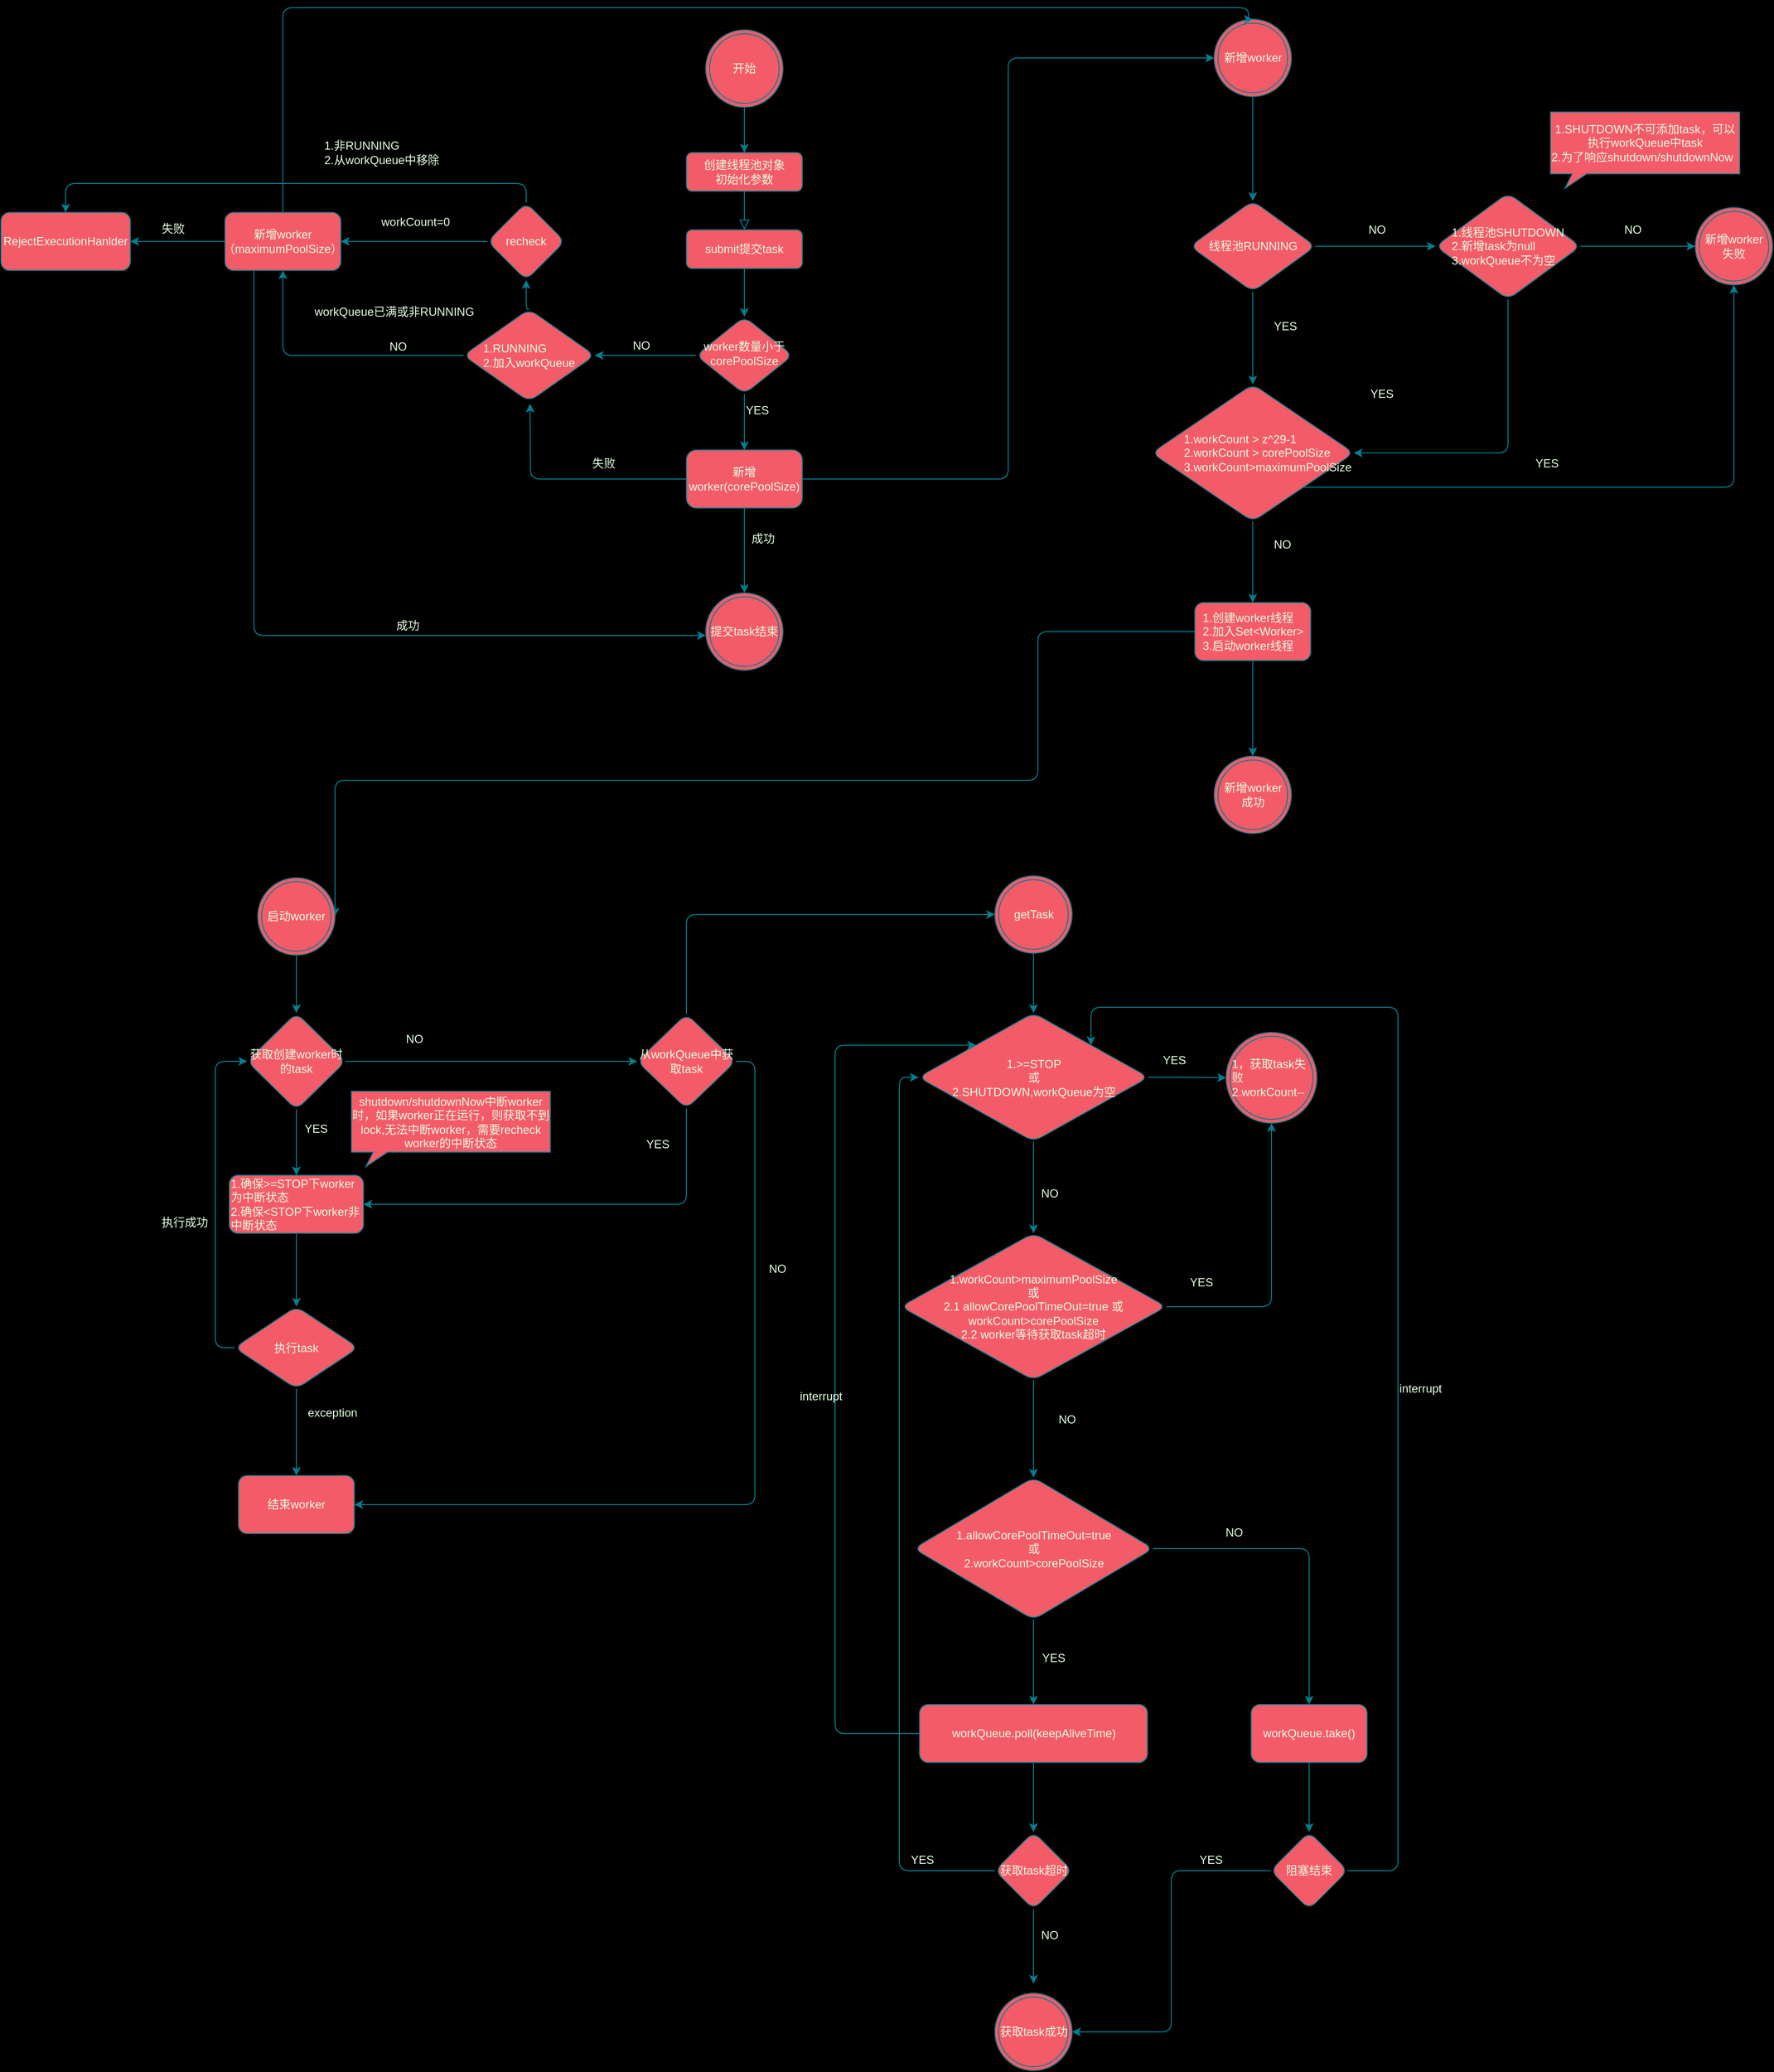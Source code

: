 <mxfile version="14.1.8" type="github">
  <diagram id="C5RBs43oDa-KdzZeNtuy" name="Page-1">
    <mxGraphModel dx="3005" dy="1336" grid="0" gridSize="10" guides="1" tooltips="1" connect="1" arrows="1" fold="1" page="0" pageScale="1" pageWidth="827" pageHeight="1169" background="#000000" math="0" shadow="0">
      <root>
        <mxCell id="WIyWlLk6GJQsqaUBKTNV-0" />
        <mxCell id="WIyWlLk6GJQsqaUBKTNV-1" parent="WIyWlLk6GJQsqaUBKTNV-0" />
        <mxCell id="WIyWlLk6GJQsqaUBKTNV-3" value="创建线程池对象&lt;br&gt;初始化参数" style="whiteSpace=wrap;html=1;fontSize=12;glass=0;strokeWidth=1;shadow=0;fillColor=#F45B69;strokeColor=#028090;fontColor=#E4FDE1;rounded=1;" parent="WIyWlLk6GJQsqaUBKTNV-1" vertex="1">
          <mxGeometry x="160" y="20" width="120" height="40" as="geometry" />
        </mxCell>
        <mxCell id="WbaFO1GFc9w37BaCsJIk-56" style="edgeStyle=orthogonalEdgeStyle;rounded=1;orthogonalLoop=1;jettySize=auto;html=1;strokeColor=#028090;fillColor=#F45B69;fontColor=#E4FDE1;" edge="1" parent="WIyWlLk6GJQsqaUBKTNV-1" source="WIyWlLk6GJQsqaUBKTNV-6" target="WbaFO1GFc9w37BaCsJIk-55">
          <mxGeometry relative="1" as="geometry" />
        </mxCell>
        <mxCell id="WbaFO1GFc9w37BaCsJIk-60" style="edgeStyle=orthogonalEdgeStyle;rounded=1;orthogonalLoop=1;jettySize=auto;html=1;entryX=1;entryY=0.5;entryDx=0;entryDy=0;strokeColor=#028090;fillColor=#F45B69;fontColor=#E4FDE1;" edge="1" parent="WIyWlLk6GJQsqaUBKTNV-1" source="WIyWlLk6GJQsqaUBKTNV-6" target="WbaFO1GFc9w37BaCsJIk-59">
          <mxGeometry relative="1" as="geometry" />
        </mxCell>
        <mxCell id="WIyWlLk6GJQsqaUBKTNV-6" value="worker数量小于corePoolSize" style="rhombus;whiteSpace=wrap;html=1;shadow=0;fontFamily=Helvetica;fontSize=12;align=center;strokeWidth=1;spacing=6;spacingTop=-4;fillColor=#F45B69;strokeColor=#028090;fontColor=#E4FDE1;rounded=1;" parent="WIyWlLk6GJQsqaUBKTNV-1" vertex="1">
          <mxGeometry x="170" y="190" width="100" height="80" as="geometry" />
        </mxCell>
        <mxCell id="WIyWlLk6GJQsqaUBKTNV-2" value="" style="html=1;jettySize=auto;orthogonalLoop=1;fontSize=11;endArrow=block;endFill=0;endSize=8;strokeWidth=1;shadow=0;labelBackgroundColor=none;edgeStyle=orthogonalEdgeStyle;strokeColor=#028090;fontColor=#E4FDE1;" parent="WIyWlLk6GJQsqaUBKTNV-1" source="WIyWlLk6GJQsqaUBKTNV-3" target="WbaFO1GFc9w37BaCsJIk-6" edge="1">
          <mxGeometry relative="1" as="geometry">
            <mxPoint x="210" y="95" as="targetPoint" />
          </mxGeometry>
        </mxCell>
        <mxCell id="WbaFO1GFc9w37BaCsJIk-7" style="edgeStyle=orthogonalEdgeStyle;rounded=1;orthogonalLoop=1;jettySize=auto;html=1;strokeColor=#028090;fillColor=#F45B69;fontColor=#E4FDE1;" edge="1" parent="WIyWlLk6GJQsqaUBKTNV-1" source="WbaFO1GFc9w37BaCsJIk-6" target="WIyWlLk6GJQsqaUBKTNV-6">
          <mxGeometry relative="1" as="geometry" />
        </mxCell>
        <mxCell id="WbaFO1GFc9w37BaCsJIk-6" value="submit提交task" style="whiteSpace=wrap;html=1;fontSize=12;glass=0;strokeWidth=1;shadow=0;fillColor=#F45B69;strokeColor=#028090;fontColor=#E4FDE1;rounded=1;" vertex="1" parent="WIyWlLk6GJQsqaUBKTNV-1">
          <mxGeometry x="160" y="100" width="120" height="40" as="geometry" />
        </mxCell>
        <mxCell id="WbaFO1GFc9w37BaCsJIk-13" value="" style="edgeStyle=orthogonalEdgeStyle;rounded=1;orthogonalLoop=1;jettySize=auto;html=1;strokeColor=#028090;fillColor=#F45B69;fontColor=#E4FDE1;" edge="1" parent="WIyWlLk6GJQsqaUBKTNV-1" source="WbaFO1GFc9w37BaCsJIk-12" target="WbaFO1GFc9w37BaCsJIk-36">
          <mxGeometry relative="1" as="geometry">
            <mxPoint x="765" y="60" as="targetPoint" />
          </mxGeometry>
        </mxCell>
        <mxCell id="WbaFO1GFc9w37BaCsJIk-12" value="新增worker" style="ellipse;shape=doubleEllipse;whiteSpace=wrap;html=1;aspect=fixed;rounded=1;strokeColor=#028090;fillColor=#F45B69;fontColor=#E4FDE1;" vertex="1" parent="WIyWlLk6GJQsqaUBKTNV-1">
          <mxGeometry x="706.63" y="-118" width="80" height="80" as="geometry" />
        </mxCell>
        <mxCell id="WbaFO1GFc9w37BaCsJIk-22" value="YES" style="text;html=1;align=center;verticalAlign=middle;resizable=0;points=[];autosize=1;fontColor=#E4FDE1;" vertex="1" parent="WIyWlLk6GJQsqaUBKTNV-1">
          <mxGeometry x="760" y="190" width="40" height="20" as="geometry" />
        </mxCell>
        <mxCell id="WbaFO1GFc9w37BaCsJIk-31" value="NO" style="text;html=1;align=center;verticalAlign=middle;resizable=0;points=[];autosize=1;fontColor=#E4FDE1;" vertex="1" parent="WIyWlLk6GJQsqaUBKTNV-1">
          <mxGeometry x="860" y="90" width="30" height="20" as="geometry" />
        </mxCell>
        <mxCell id="WbaFO1GFc9w37BaCsJIk-33" value="新增worker失败" style="ellipse;shape=doubleEllipse;whiteSpace=wrap;html=1;aspect=fixed;rounded=1;strokeColor=#028090;fillColor=#F45B69;fontColor=#E4FDE1;" vertex="1" parent="WIyWlLk6GJQsqaUBKTNV-1">
          <mxGeometry x="1205" y="77" width="80" height="80" as="geometry" />
        </mxCell>
        <mxCell id="WbaFO1GFc9w37BaCsJIk-49" style="edgeStyle=orthogonalEdgeStyle;rounded=1;orthogonalLoop=1;jettySize=auto;html=1;strokeColor=#028090;fillColor=#F45B69;fontColor=#E4FDE1;" edge="1" parent="WIyWlLk6GJQsqaUBKTNV-1" source="WbaFO1GFc9w37BaCsJIk-34" target="WbaFO1GFc9w37BaCsJIk-48">
          <mxGeometry relative="1" as="geometry" />
        </mxCell>
        <mxCell id="WbaFO1GFc9w37BaCsJIk-50" style="edgeStyle=orthogonalEdgeStyle;rounded=1;orthogonalLoop=1;jettySize=auto;html=1;exitX=1;exitY=1;exitDx=0;exitDy=0;entryX=0.5;entryY=1;entryDx=0;entryDy=0;strokeColor=#028090;fillColor=#F45B69;fontColor=#E4FDE1;" edge="1" parent="WIyWlLk6GJQsqaUBKTNV-1" source="WbaFO1GFc9w37BaCsJIk-34" target="WbaFO1GFc9w37BaCsJIk-33">
          <mxGeometry relative="1" as="geometry" />
        </mxCell>
        <mxCell id="WbaFO1GFc9w37BaCsJIk-34" value="&lt;div style=&quot;text-align: justify&quot;&gt;&lt;span&gt;1.workCount &amp;gt; z^29-1&lt;/span&gt;&lt;/div&gt;&lt;div style=&quot;text-align: justify&quot;&gt;&lt;span&gt;2.workCount &amp;gt; corePoolSize&lt;/span&gt;&lt;/div&gt;&lt;div style=&quot;text-align: justify&quot;&gt;&lt;span&gt;3.workCount&amp;gt;maximumPoolSize&lt;/span&gt;&lt;/div&gt;" style="rhombus;whiteSpace=wrap;html=1;rounded=1;strokeColor=#028090;fillColor=#F45B69;fontColor=#E4FDE1;align=right;" vertex="1" parent="WIyWlLk6GJQsqaUBKTNV-1">
          <mxGeometry x="642.01" y="260" width="209.25" height="142" as="geometry" />
        </mxCell>
        <mxCell id="WbaFO1GFc9w37BaCsJIk-39" style="edgeStyle=orthogonalEdgeStyle;rounded=1;orthogonalLoop=1;jettySize=auto;html=1;entryX=0;entryY=0.5;entryDx=0;entryDy=0;strokeColor=#028090;fillColor=#F45B69;fontColor=#E4FDE1;" edge="1" parent="WIyWlLk6GJQsqaUBKTNV-1" source="WbaFO1GFc9w37BaCsJIk-36" target="WbaFO1GFc9w37BaCsJIk-37">
          <mxGeometry relative="1" as="geometry" />
        </mxCell>
        <mxCell id="WbaFO1GFc9w37BaCsJIk-46" style="edgeStyle=orthogonalEdgeStyle;rounded=1;orthogonalLoop=1;jettySize=auto;html=1;strokeColor=#028090;fillColor=#F45B69;fontColor=#E4FDE1;" edge="1" parent="WIyWlLk6GJQsqaUBKTNV-1" source="WbaFO1GFc9w37BaCsJIk-36" target="WbaFO1GFc9w37BaCsJIk-34">
          <mxGeometry relative="1" as="geometry" />
        </mxCell>
        <mxCell id="WbaFO1GFc9w37BaCsJIk-36" value="线程池RUNNING" style="rhombus;whiteSpace=wrap;html=1;rounded=1;strokeColor=#028090;fillColor=#F45B69;fontColor=#E4FDE1;" vertex="1" parent="WIyWlLk6GJQsqaUBKTNV-1">
          <mxGeometry x="681.82" y="70" width="129.63" height="94" as="geometry" />
        </mxCell>
        <mxCell id="WbaFO1GFc9w37BaCsJIk-40" style="edgeStyle=orthogonalEdgeStyle;rounded=1;orthogonalLoop=1;jettySize=auto;html=1;exitX=0.5;exitY=1;exitDx=0;exitDy=0;entryX=1;entryY=0.5;entryDx=0;entryDy=0;strokeColor=#028090;fillColor=#F45B69;fontColor=#E4FDE1;" edge="1" parent="WIyWlLk6GJQsqaUBKTNV-1" source="WbaFO1GFc9w37BaCsJIk-37" target="WbaFO1GFc9w37BaCsJIk-34">
          <mxGeometry relative="1" as="geometry" />
        </mxCell>
        <mxCell id="WbaFO1GFc9w37BaCsJIk-45" style="edgeStyle=orthogonalEdgeStyle;rounded=1;orthogonalLoop=1;jettySize=auto;html=1;strokeColor=#028090;fillColor=#F45B69;fontColor=#E4FDE1;" edge="1" parent="WIyWlLk6GJQsqaUBKTNV-1" source="WbaFO1GFc9w37BaCsJIk-37" target="WbaFO1GFc9w37BaCsJIk-33">
          <mxGeometry relative="1" as="geometry" />
        </mxCell>
        <mxCell id="WbaFO1GFc9w37BaCsJIk-37" value="&lt;div style=&quot;text-align: justify&quot;&gt;&lt;span&gt;1.线程池SHUTDOWN&lt;/span&gt;&lt;/div&gt;&lt;div style=&quot;text-align: justify&quot;&gt;&lt;span&gt;2.新增task为null&lt;/span&gt;&lt;/div&gt;&lt;div style=&quot;text-align: justify&quot;&gt;&lt;span&gt;3.workQueue不为空&lt;/span&gt;&lt;/div&gt;" style="rhombus;whiteSpace=wrap;html=1;rounded=1;strokeColor=#028090;fillColor=#F45B69;fontColor=#E4FDE1;" vertex="1" parent="WIyWlLk6GJQsqaUBKTNV-1">
          <mxGeometry x="936" y="62" width="150" height="110" as="geometry" />
        </mxCell>
        <mxCell id="WbaFO1GFc9w37BaCsJIk-41" value="YES" style="text;html=1;align=center;verticalAlign=middle;resizable=0;points=[];autosize=1;fontColor=#E4FDE1;" vertex="1" parent="WIyWlLk6GJQsqaUBKTNV-1">
          <mxGeometry x="860" y="260" width="40" height="20" as="geometry" />
        </mxCell>
        <mxCell id="WbaFO1GFc9w37BaCsJIk-44" value="NO" style="text;html=1;align=center;verticalAlign=middle;resizable=0;points=[];autosize=1;fontColor=#E4FDE1;" vertex="1" parent="WIyWlLk6GJQsqaUBKTNV-1">
          <mxGeometry x="1125" y="90" width="30" height="20" as="geometry" />
        </mxCell>
        <mxCell id="WbaFO1GFc9w37BaCsJIk-54" style="edgeStyle=orthogonalEdgeStyle;rounded=1;orthogonalLoop=1;jettySize=auto;html=1;strokeColor=#028090;fillColor=#F45B69;fontColor=#E4FDE1;" edge="1" parent="WIyWlLk6GJQsqaUBKTNV-1" source="WbaFO1GFc9w37BaCsJIk-48" target="WbaFO1GFc9w37BaCsJIk-53">
          <mxGeometry relative="1" as="geometry" />
        </mxCell>
        <mxCell id="WbaFO1GFc9w37BaCsJIk-119" style="edgeStyle=orthogonalEdgeStyle;rounded=1;orthogonalLoop=1;jettySize=auto;html=1;entryX=1;entryY=0.5;entryDx=0;entryDy=0;strokeColor=#028090;fillColor=#F45B69;fontColor=#E4FDE1;" edge="1" parent="WIyWlLk6GJQsqaUBKTNV-1" source="WbaFO1GFc9w37BaCsJIk-48" target="WbaFO1GFc9w37BaCsJIk-91">
          <mxGeometry relative="1" as="geometry">
            <Array as="points">
              <mxPoint x="524" y="516" />
              <mxPoint x="524" y="670" />
              <mxPoint x="-204" y="670" />
            </Array>
          </mxGeometry>
        </mxCell>
        <mxCell id="WbaFO1GFc9w37BaCsJIk-48" value="&lt;div style=&quot;text-align: left&quot;&gt;&lt;span&gt;1.创建worker线程&lt;/span&gt;&lt;/div&gt;2.加入Set&amp;lt;Worker&amp;gt;&lt;br&gt;&lt;div style=&quot;text-align: left&quot;&gt;&lt;span&gt;3.启动worker线程&lt;/span&gt;&lt;/div&gt;" style="whiteSpace=wrap;html=1;rounded=1;strokeColor=#028090;fillColor=#F45B69;fontColor=#E4FDE1;" vertex="1" parent="WIyWlLk6GJQsqaUBKTNV-1">
          <mxGeometry x="686.63" y="486" width="120" height="60" as="geometry" />
        </mxCell>
        <mxCell id="WbaFO1GFc9w37BaCsJIk-51" value="YES" style="text;html=1;align=center;verticalAlign=middle;resizable=0;points=[];autosize=1;fontColor=#E4FDE1;" vertex="1" parent="WIyWlLk6GJQsqaUBKTNV-1">
          <mxGeometry x="1034" y="333" width="34" height="18" as="geometry" />
        </mxCell>
        <mxCell id="WbaFO1GFc9w37BaCsJIk-52" value="NO" style="text;html=1;align=center;verticalAlign=middle;resizable=0;points=[];autosize=1;fontColor=#E4FDE1;" vertex="1" parent="WIyWlLk6GJQsqaUBKTNV-1">
          <mxGeometry x="763" y="417" width="28" height="18" as="geometry" />
        </mxCell>
        <mxCell id="WbaFO1GFc9w37BaCsJIk-53" value="新增worker成功" style="ellipse;shape=doubleEllipse;whiteSpace=wrap;html=1;aspect=fixed;rounded=1;strokeColor=#028090;fillColor=#F45B69;fontColor=#E4FDE1;" vertex="1" parent="WIyWlLk6GJQsqaUBKTNV-1">
          <mxGeometry x="706.63" y="645" width="80" height="80" as="geometry" />
        </mxCell>
        <mxCell id="WbaFO1GFc9w37BaCsJIk-58" style="edgeStyle=orthogonalEdgeStyle;rounded=1;orthogonalLoop=1;jettySize=auto;html=1;strokeColor=#028090;fillColor=#F45B69;fontColor=#E4FDE1;entryX=0;entryY=0.5;entryDx=0;entryDy=0;" edge="1" parent="WIyWlLk6GJQsqaUBKTNV-1" source="WbaFO1GFc9w37BaCsJIk-55" target="WbaFO1GFc9w37BaCsJIk-12">
          <mxGeometry relative="1" as="geometry">
            <mxPoint x="546" y="108" as="targetPoint" />
          </mxGeometry>
        </mxCell>
        <mxCell id="WbaFO1GFc9w37BaCsJIk-67" style="edgeStyle=orthogonalEdgeStyle;rounded=1;orthogonalLoop=1;jettySize=auto;html=1;strokeColor=#028090;fillColor=#F45B69;fontColor=#E4FDE1;" edge="1" parent="WIyWlLk6GJQsqaUBKTNV-1" source="WbaFO1GFc9w37BaCsJIk-55">
          <mxGeometry relative="1" as="geometry">
            <mxPoint x="-2" y="280" as="targetPoint" />
          </mxGeometry>
        </mxCell>
        <mxCell id="WbaFO1GFc9w37BaCsJIk-74" style="edgeStyle=orthogonalEdgeStyle;rounded=1;orthogonalLoop=1;jettySize=auto;html=1;strokeColor=#028090;fillColor=#F45B69;fontColor=#E4FDE1;" edge="1" parent="WIyWlLk6GJQsqaUBKTNV-1" source="WbaFO1GFc9w37BaCsJIk-55" target="WbaFO1GFc9w37BaCsJIk-73">
          <mxGeometry relative="1" as="geometry" />
        </mxCell>
        <mxCell id="WbaFO1GFc9w37BaCsJIk-55" value="新增worker(corePoolSize)" style="whiteSpace=wrap;html=1;rounded=1;strokeColor=#028090;fillColor=#F45B69;fontColor=#E4FDE1;arcSize=17;" vertex="1" parent="WIyWlLk6GJQsqaUBKTNV-1">
          <mxGeometry x="160" y="328" width="120" height="60" as="geometry" />
        </mxCell>
        <mxCell id="WbaFO1GFc9w37BaCsJIk-57" value="YES" style="text;html=1;align=center;verticalAlign=middle;resizable=0;points=[];autosize=1;fontColor=#E4FDE1;" vertex="1" parent="WIyWlLk6GJQsqaUBKTNV-1">
          <mxGeometry x="216" y="278" width="34" height="18" as="geometry" />
        </mxCell>
        <mxCell id="WbaFO1GFc9w37BaCsJIk-62" style="edgeStyle=orthogonalEdgeStyle;rounded=1;orthogonalLoop=1;jettySize=auto;html=1;strokeColor=#028090;fillColor=#F45B69;fontColor=#E4FDE1;" edge="1" parent="WIyWlLk6GJQsqaUBKTNV-1" source="WbaFO1GFc9w37BaCsJIk-59" target="WbaFO1GFc9w37BaCsJIk-61">
          <mxGeometry relative="1" as="geometry" />
        </mxCell>
        <mxCell id="WbaFO1GFc9w37BaCsJIk-90" style="edgeStyle=orthogonalEdgeStyle;rounded=1;orthogonalLoop=1;jettySize=auto;html=1;exitX=0.5;exitY=0;exitDx=0;exitDy=0;entryX=0.5;entryY=1;entryDx=0;entryDy=0;strokeColor=#028090;fillColor=#F45B69;fontColor=#E4FDE1;" edge="1" parent="WIyWlLk6GJQsqaUBKTNV-1" source="WbaFO1GFc9w37BaCsJIk-59" target="WbaFO1GFc9w37BaCsJIk-83">
          <mxGeometry relative="1" as="geometry" />
        </mxCell>
        <mxCell id="WbaFO1GFc9w37BaCsJIk-59" value="&lt;div style=&quot;text-align: justify&quot;&gt;&lt;span&gt;1.RUNNING&lt;/span&gt;&lt;/div&gt;&lt;div style=&quot;text-align: justify&quot;&gt;&lt;span&gt;2.加入workQueue&lt;/span&gt;&lt;/div&gt;" style="rhombus;whiteSpace=wrap;html=1;rounded=1;strokeColor=#028090;fillColor=#F45B69;fontColor=#E4FDE1;" vertex="1" parent="WIyWlLk6GJQsqaUBKTNV-1">
          <mxGeometry x="-71" y="182.25" width="136" height="95.5" as="geometry" />
        </mxCell>
        <mxCell id="WbaFO1GFc9w37BaCsJIk-77" style="edgeStyle=orthogonalEdgeStyle;rounded=1;orthogonalLoop=1;jettySize=auto;html=1;entryX=0.5;entryY=0;entryDx=0;entryDy=0;strokeColor=#028090;fillColor=#F45B69;fontColor=#E4FDE1;" edge="1" parent="WIyWlLk6GJQsqaUBKTNV-1" source="WbaFO1GFc9w37BaCsJIk-61" target="WbaFO1GFc9w37BaCsJIk-12">
          <mxGeometry relative="1" as="geometry">
            <Array as="points">
              <mxPoint x="-258" y="-130" />
              <mxPoint x="742" y="-130" />
            </Array>
          </mxGeometry>
        </mxCell>
        <mxCell id="WbaFO1GFc9w37BaCsJIk-78" style="edgeStyle=orthogonalEdgeStyle;rounded=1;orthogonalLoop=1;jettySize=auto;html=1;exitX=0.25;exitY=1;exitDx=0;exitDy=0;entryX=0;entryY=0.55;entryDx=0;entryDy=0;entryPerimeter=0;strokeColor=#028090;fillColor=#F45B69;fontColor=#E4FDE1;" edge="1" parent="WIyWlLk6GJQsqaUBKTNV-1" source="WbaFO1GFc9w37BaCsJIk-61" target="WbaFO1GFc9w37BaCsJIk-73">
          <mxGeometry relative="1" as="geometry" />
        </mxCell>
        <mxCell id="WbaFO1GFc9w37BaCsJIk-81" style="edgeStyle=orthogonalEdgeStyle;rounded=1;orthogonalLoop=1;jettySize=auto;html=1;entryX=1;entryY=0.5;entryDx=0;entryDy=0;strokeColor=#028090;fillColor=#F45B69;fontColor=#E4FDE1;" edge="1" parent="WIyWlLk6GJQsqaUBKTNV-1" source="WbaFO1GFc9w37BaCsJIk-61" target="WbaFO1GFc9w37BaCsJIk-80">
          <mxGeometry relative="1" as="geometry" />
        </mxCell>
        <mxCell id="WbaFO1GFc9w37BaCsJIk-61" value="新增worker（maximumPoolSize）" style="whiteSpace=wrap;html=1;rounded=1;strokeColor=#028090;fillColor=#F45B69;fontColor=#E4FDE1;" vertex="1" parent="WIyWlLk6GJQsqaUBKTNV-1">
          <mxGeometry x="-318" y="82" width="120" height="60" as="geometry" />
        </mxCell>
        <mxCell id="WbaFO1GFc9w37BaCsJIk-63" value="NO" style="text;html=1;align=center;verticalAlign=middle;resizable=0;points=[];autosize=1;fontColor=#E4FDE1;" vertex="1" parent="WIyWlLk6GJQsqaUBKTNV-1">
          <mxGeometry x="-153" y="212" width="28" height="18" as="geometry" />
        </mxCell>
        <mxCell id="WbaFO1GFc9w37BaCsJIk-64" value="workQueue已满或非RUNNING" style="text;html=1;align=center;verticalAlign=middle;resizable=0;points=[];autosize=1;fontColor=#E4FDE1;" vertex="1" parent="WIyWlLk6GJQsqaUBKTNV-1">
          <mxGeometry x="-231" y="176" width="175" height="18" as="geometry" />
        </mxCell>
        <mxCell id="WbaFO1GFc9w37BaCsJIk-68" value="NO" style="text;html=1;align=center;verticalAlign=middle;resizable=0;points=[];autosize=1;fontColor=#E4FDE1;" vertex="1" parent="WIyWlLk6GJQsqaUBKTNV-1">
          <mxGeometry x="99" y="211" width="28" height="18" as="geometry" />
        </mxCell>
        <mxCell id="WbaFO1GFc9w37BaCsJIk-70" value="失败" style="text;html=1;align=center;verticalAlign=middle;resizable=0;points=[];autosize=1;fontColor=#E4FDE1;" vertex="1" parent="WIyWlLk6GJQsqaUBKTNV-1">
          <mxGeometry x="57" y="333" width="34" height="18" as="geometry" />
        </mxCell>
        <mxCell id="WbaFO1GFc9w37BaCsJIk-72" style="edgeStyle=orthogonalEdgeStyle;rounded=1;orthogonalLoop=1;jettySize=auto;html=1;strokeColor=#028090;fillColor=#F45B69;fontColor=#E4FDE1;" edge="1" parent="WIyWlLk6GJQsqaUBKTNV-1" source="WbaFO1GFc9w37BaCsJIk-71" target="WIyWlLk6GJQsqaUBKTNV-3">
          <mxGeometry relative="1" as="geometry" />
        </mxCell>
        <mxCell id="WbaFO1GFc9w37BaCsJIk-71" value="开始" style="ellipse;shape=doubleEllipse;whiteSpace=wrap;html=1;aspect=fixed;rounded=1;strokeColor=#028090;fillColor=#F45B69;fontColor=#E4FDE1;" vertex="1" parent="WIyWlLk6GJQsqaUBKTNV-1">
          <mxGeometry x="180" y="-107" width="80" height="80" as="geometry" />
        </mxCell>
        <mxCell id="WbaFO1GFc9w37BaCsJIk-73" value="提交task结束" style="ellipse;shape=doubleEllipse;whiteSpace=wrap;html=1;aspect=fixed;rounded=1;strokeColor=#028090;fillColor=#F45B69;fontColor=#E4FDE1;" vertex="1" parent="WIyWlLk6GJQsqaUBKTNV-1">
          <mxGeometry x="180" y="476" width="80" height="80" as="geometry" />
        </mxCell>
        <mxCell id="WbaFO1GFc9w37BaCsJIk-75" value="成功" style="text;html=1;align=center;verticalAlign=middle;resizable=0;points=[];autosize=1;fontColor=#E4FDE1;" vertex="1" parent="WIyWlLk6GJQsqaUBKTNV-1">
          <mxGeometry x="222" y="411" width="34" height="18" as="geometry" />
        </mxCell>
        <mxCell id="WbaFO1GFc9w37BaCsJIk-79" value="成功" style="text;html=1;align=center;verticalAlign=middle;resizable=0;points=[];autosize=1;fontColor=#E4FDE1;" vertex="1" parent="WIyWlLk6GJQsqaUBKTNV-1">
          <mxGeometry x="-146" y="501" width="34" height="18" as="geometry" />
        </mxCell>
        <mxCell id="WbaFO1GFc9w37BaCsJIk-80" value="RejectExecutionHanlder" style="whiteSpace=wrap;html=1;rounded=1;strokeColor=#028090;fillColor=#F45B69;fontColor=#E4FDE1;" vertex="1" parent="WIyWlLk6GJQsqaUBKTNV-1">
          <mxGeometry x="-550" y="82" width="134" height="60" as="geometry" />
        </mxCell>
        <mxCell id="WbaFO1GFc9w37BaCsJIk-82" value="失败" style="text;html=1;align=center;verticalAlign=middle;resizable=0;points=[];autosize=1;fontColor=#E4FDE1;" vertex="1" parent="WIyWlLk6GJQsqaUBKTNV-1">
          <mxGeometry x="-389" y="90" width="34" height="18" as="geometry" />
        </mxCell>
        <mxCell id="WbaFO1GFc9w37BaCsJIk-85" style="edgeStyle=orthogonalEdgeStyle;rounded=1;orthogonalLoop=1;jettySize=auto;html=1;exitX=0.5;exitY=0;exitDx=0;exitDy=0;entryX=0.5;entryY=0;entryDx=0;entryDy=0;strokeColor=#028090;fillColor=#F45B69;fontColor=#E4FDE1;" edge="1" parent="WIyWlLk6GJQsqaUBKTNV-1" source="WbaFO1GFc9w37BaCsJIk-83" target="WbaFO1GFc9w37BaCsJIk-80">
          <mxGeometry relative="1" as="geometry" />
        </mxCell>
        <mxCell id="WbaFO1GFc9w37BaCsJIk-88" style="edgeStyle=orthogonalEdgeStyle;rounded=1;orthogonalLoop=1;jettySize=auto;html=1;entryX=1;entryY=0.5;entryDx=0;entryDy=0;strokeColor=#028090;fillColor=#F45B69;fontColor=#E4FDE1;" edge="1" parent="WIyWlLk6GJQsqaUBKTNV-1" source="WbaFO1GFc9w37BaCsJIk-83" target="WbaFO1GFc9w37BaCsJIk-61">
          <mxGeometry relative="1" as="geometry" />
        </mxCell>
        <mxCell id="WbaFO1GFc9w37BaCsJIk-83" value="recheck" style="rhombus;whiteSpace=wrap;html=1;rounded=1;strokeColor=#028090;fillColor=#F45B69;fontColor=#E4FDE1;" vertex="1" parent="WIyWlLk6GJQsqaUBKTNV-1">
          <mxGeometry x="-46" y="72" width="80" height="80" as="geometry" />
        </mxCell>
        <mxCell id="WbaFO1GFc9w37BaCsJIk-87" value="&lt;div style=&quot;text-align: left&quot;&gt;&lt;span&gt;1.非RUNNING&lt;/span&gt;&lt;/div&gt;&lt;div style=&quot;text-align: justify&quot;&gt;&lt;span&gt;2.从workQueue中移除&lt;/span&gt;&lt;/div&gt;" style="text;html=1;align=center;verticalAlign=middle;resizable=0;points=[];autosize=1;fontColor=#E4FDE1;" vertex="1" parent="WIyWlLk6GJQsqaUBKTNV-1">
          <mxGeometry x="-221" y="4" width="129" height="32" as="geometry" />
        </mxCell>
        <mxCell id="WbaFO1GFc9w37BaCsJIk-89" value="workCount=0" style="text;html=1;align=center;verticalAlign=middle;resizable=0;points=[];autosize=1;fontColor=#E4FDE1;" vertex="1" parent="WIyWlLk6GJQsqaUBKTNV-1">
          <mxGeometry x="-162" y="83" width="81" height="18" as="geometry" />
        </mxCell>
        <mxCell id="WbaFO1GFc9w37BaCsJIk-93" style="edgeStyle=orthogonalEdgeStyle;rounded=1;orthogonalLoop=1;jettySize=auto;html=1;strokeColor=#028090;fillColor=#F45B69;fontColor=#E4FDE1;" edge="1" parent="WIyWlLk6GJQsqaUBKTNV-1" source="WbaFO1GFc9w37BaCsJIk-91" target="WbaFO1GFc9w37BaCsJIk-92">
          <mxGeometry relative="1" as="geometry" />
        </mxCell>
        <mxCell id="WbaFO1GFc9w37BaCsJIk-91" value="启动worker" style="ellipse;shape=doubleEllipse;whiteSpace=wrap;html=1;aspect=fixed;rounded=1;strokeColor=#028090;fillColor=#F45B69;fontColor=#E4FDE1;" vertex="1" parent="WIyWlLk6GJQsqaUBKTNV-1">
          <mxGeometry x="-284" y="771" width="80" height="80" as="geometry" />
        </mxCell>
        <mxCell id="WbaFO1GFc9w37BaCsJIk-95" style="edgeStyle=orthogonalEdgeStyle;rounded=1;orthogonalLoop=1;jettySize=auto;html=1;entryX=0;entryY=0.5;entryDx=0;entryDy=0;strokeColor=#028090;fillColor=#F45B69;fontColor=#E4FDE1;" edge="1" parent="WIyWlLk6GJQsqaUBKTNV-1" source="WbaFO1GFc9w37BaCsJIk-92" target="WbaFO1GFc9w37BaCsJIk-94">
          <mxGeometry relative="1" as="geometry" />
        </mxCell>
        <mxCell id="WbaFO1GFc9w37BaCsJIk-102" style="edgeStyle=orthogonalEdgeStyle;rounded=1;orthogonalLoop=1;jettySize=auto;html=1;exitX=0.5;exitY=1;exitDx=0;exitDy=0;strokeColor=#028090;fillColor=#F45B69;fontColor=#E4FDE1;" edge="1" parent="WIyWlLk6GJQsqaUBKTNV-1" source="WbaFO1GFc9w37BaCsJIk-92" target="WbaFO1GFc9w37BaCsJIk-101">
          <mxGeometry relative="1" as="geometry" />
        </mxCell>
        <mxCell id="WbaFO1GFc9w37BaCsJIk-92" value="获取创建worker时的task" style="rhombus;whiteSpace=wrap;html=1;rounded=1;strokeColor=#028090;fillColor=#F45B69;fontColor=#E4FDE1;" vertex="1" parent="WIyWlLk6GJQsqaUBKTNV-1">
          <mxGeometry x="-295" y="911" width="102" height="100" as="geometry" />
        </mxCell>
        <mxCell id="WbaFO1GFc9w37BaCsJIk-103" style="edgeStyle=orthogonalEdgeStyle;rounded=1;orthogonalLoop=1;jettySize=auto;html=1;entryX=1;entryY=0.5;entryDx=0;entryDy=0;strokeColor=#028090;fillColor=#F45B69;fontColor=#E4FDE1;exitX=0.5;exitY=1;exitDx=0;exitDy=0;" edge="1" parent="WIyWlLk6GJQsqaUBKTNV-1" source="WbaFO1GFc9w37BaCsJIk-94" target="WbaFO1GFc9w37BaCsJIk-101">
          <mxGeometry relative="1" as="geometry" />
        </mxCell>
        <mxCell id="WbaFO1GFc9w37BaCsJIk-116" style="edgeStyle=orthogonalEdgeStyle;rounded=1;orthogonalLoop=1;jettySize=auto;html=1;exitX=1;exitY=0.5;exitDx=0;exitDy=0;entryX=1;entryY=0.5;entryDx=0;entryDy=0;strokeColor=#028090;fillColor=#F45B69;fontColor=#E4FDE1;" edge="1" parent="WIyWlLk6GJQsqaUBKTNV-1" source="WbaFO1GFc9w37BaCsJIk-94" target="WbaFO1GFc9w37BaCsJIk-113">
          <mxGeometry relative="1" as="geometry" />
        </mxCell>
        <mxCell id="WbaFO1GFc9w37BaCsJIk-158" style="edgeStyle=orthogonalEdgeStyle;rounded=1;orthogonalLoop=1;jettySize=auto;html=1;entryX=0;entryY=0.5;entryDx=0;entryDy=0;strokeColor=#028090;fillColor=#F45B69;fontColor=#E4FDE1;" edge="1" parent="WIyWlLk6GJQsqaUBKTNV-1" source="WbaFO1GFc9w37BaCsJIk-94" target="WbaFO1GFc9w37BaCsJIk-120">
          <mxGeometry relative="1" as="geometry">
            <Array as="points">
              <mxPoint x="160" y="809" />
            </Array>
          </mxGeometry>
        </mxCell>
        <mxCell id="WbaFO1GFc9w37BaCsJIk-94" value="从workQueue中获取task" style="rhombus;whiteSpace=wrap;html=1;rounded=1;strokeColor=#028090;fillColor=#F45B69;fontColor=#E4FDE1;" vertex="1" parent="WIyWlLk6GJQsqaUBKTNV-1">
          <mxGeometry x="109" y="912" width="102" height="98" as="geometry" />
        </mxCell>
        <mxCell id="WbaFO1GFc9w37BaCsJIk-96" value="NO" style="text;html=1;align=center;verticalAlign=middle;resizable=0;points=[];autosize=1;fontColor=#E4FDE1;" vertex="1" parent="WIyWlLk6GJQsqaUBKTNV-1">
          <mxGeometry x="-136" y="929" width="28" height="18" as="geometry" />
        </mxCell>
        <mxCell id="WbaFO1GFc9w37BaCsJIk-100" value="1.SHUTDOWN不可添加task，可以执行workQueue中task&lt;br&gt;&lt;div style=&quot;text-align: justify&quot;&gt;&lt;span&gt;2.为了响应shutdown/shutdownNow&lt;/span&gt;&lt;/div&gt;" style="whiteSpace=wrap;html=1;shape=mxgraph.basic.rectCallout;dx=30;dy=15;boundedLbl=1;rounded=1;strokeColor=#028090;fillColor=#F45B69;fontColor=#E4FDE1;" vertex="1" parent="WIyWlLk6GJQsqaUBKTNV-1">
          <mxGeometry x="1055" y="-22" width="196" height="79" as="geometry" />
        </mxCell>
        <mxCell id="WbaFO1GFc9w37BaCsJIk-111" style="edgeStyle=orthogonalEdgeStyle;rounded=1;orthogonalLoop=1;jettySize=auto;html=1;strokeColor=#028090;fillColor=#F45B69;fontColor=#E4FDE1;" edge="1" parent="WIyWlLk6GJQsqaUBKTNV-1" source="WbaFO1GFc9w37BaCsJIk-101" target="WbaFO1GFc9w37BaCsJIk-109">
          <mxGeometry relative="1" as="geometry" />
        </mxCell>
        <mxCell id="WbaFO1GFc9w37BaCsJIk-101" value="&lt;div style=&quot;text-align: left&quot;&gt;&lt;span&gt;1.确保&amp;gt;=STOP下worker为中断状态&lt;/span&gt;&lt;/div&gt;&lt;div style=&quot;text-align: left&quot;&gt;&lt;span&gt;2.确保&amp;lt;STOP下worker非中断状态&lt;/span&gt;&lt;/div&gt;" style="whiteSpace=wrap;html=1;rounded=1;strokeColor=#028090;fillColor=#F45B69;fontColor=#E4FDE1;" vertex="1" parent="WIyWlLk6GJQsqaUBKTNV-1">
          <mxGeometry x="-313.5" y="1079" width="139" height="60" as="geometry" />
        </mxCell>
        <mxCell id="WbaFO1GFc9w37BaCsJIk-104" value="YES" style="text;html=1;align=center;verticalAlign=middle;resizable=0;points=[];autosize=1;fontColor=#E4FDE1;" vertex="1" parent="WIyWlLk6GJQsqaUBKTNV-1">
          <mxGeometry x="113" y="1038" width="34" height="18" as="geometry" />
        </mxCell>
        <mxCell id="WbaFO1GFc9w37BaCsJIk-105" value="YES" style="text;html=1;align=center;verticalAlign=middle;resizable=0;points=[];autosize=1;fontColor=#E4FDE1;" vertex="1" parent="WIyWlLk6GJQsqaUBKTNV-1">
          <mxGeometry x="-241" y="1022" width="34" height="18" as="geometry" />
        </mxCell>
        <mxCell id="WbaFO1GFc9w37BaCsJIk-106" value="shutdown/shutdownNow中断worker时，如果worker正在运行，则获取不到lock,无法中断worker，需要recheck worker的中断状态" style="whiteSpace=wrap;html=1;shape=mxgraph.basic.rectCallout;dx=30;dy=15;boundedLbl=1;rounded=1;strokeColor=#028090;fillColor=#F45B69;fontColor=#E4FDE1;" vertex="1" parent="WIyWlLk6GJQsqaUBKTNV-1">
          <mxGeometry x="-187" y="992" width="206" height="78" as="geometry" />
        </mxCell>
        <mxCell id="WbaFO1GFc9w37BaCsJIk-110" style="edgeStyle=orthogonalEdgeStyle;rounded=1;orthogonalLoop=1;jettySize=auto;html=1;entryX=0;entryY=0.5;entryDx=0;entryDy=0;strokeColor=#028090;fillColor=#F45B69;fontColor=#E4FDE1;exitX=0;exitY=0.5;exitDx=0;exitDy=0;" edge="1" parent="WIyWlLk6GJQsqaUBKTNV-1" source="WbaFO1GFc9w37BaCsJIk-109" target="WbaFO1GFc9w37BaCsJIk-92">
          <mxGeometry relative="1" as="geometry" />
        </mxCell>
        <mxCell id="WbaFO1GFc9w37BaCsJIk-114" style="edgeStyle=orthogonalEdgeStyle;rounded=1;orthogonalLoop=1;jettySize=auto;html=1;strokeColor=#028090;fillColor=#F45B69;fontColor=#E4FDE1;" edge="1" parent="WIyWlLk6GJQsqaUBKTNV-1" source="WbaFO1GFc9w37BaCsJIk-109" target="WbaFO1GFc9w37BaCsJIk-113">
          <mxGeometry relative="1" as="geometry" />
        </mxCell>
        <mxCell id="WbaFO1GFc9w37BaCsJIk-109" value="执行task" style="rhombus;whiteSpace=wrap;html=1;rounded=1;strokeColor=#028090;fillColor=#F45B69;fontColor=#E4FDE1;" vertex="1" parent="WIyWlLk6GJQsqaUBKTNV-1">
          <mxGeometry x="-308" y="1215" width="128" height="85" as="geometry" />
        </mxCell>
        <mxCell id="WbaFO1GFc9w37BaCsJIk-112" value="执行成功" style="text;html=1;align=center;verticalAlign=middle;resizable=0;points=[];autosize=1;fontColor=#E4FDE1;" vertex="1" parent="WIyWlLk6GJQsqaUBKTNV-1">
          <mxGeometry x="-389" y="1119" width="58" height="18" as="geometry" />
        </mxCell>
        <mxCell id="WbaFO1GFc9w37BaCsJIk-113" value="结束worker" style="whiteSpace=wrap;html=1;rounded=1;strokeColor=#028090;fillColor=#F45B69;fontColor=#E4FDE1;" vertex="1" parent="WIyWlLk6GJQsqaUBKTNV-1">
          <mxGeometry x="-304" y="1390" width="120" height="60" as="geometry" />
        </mxCell>
        <mxCell id="WbaFO1GFc9w37BaCsJIk-115" value="exception" style="text;html=1;align=center;verticalAlign=middle;resizable=0;points=[];autosize=1;fontColor=#E4FDE1;" vertex="1" parent="WIyWlLk6GJQsqaUBKTNV-1">
          <mxGeometry x="-238" y="1316" width="61" height="18" as="geometry" />
        </mxCell>
        <mxCell id="WbaFO1GFc9w37BaCsJIk-117" value="NO&lt;br&gt;" style="text;html=1;align=center;verticalAlign=middle;resizable=0;points=[];autosize=1;fontColor=#E4FDE1;" vertex="1" parent="WIyWlLk6GJQsqaUBKTNV-1">
          <mxGeometry x="240" y="1166.75" width="28" height="18" as="geometry" />
        </mxCell>
        <mxCell id="WbaFO1GFc9w37BaCsJIk-122" style="edgeStyle=orthogonalEdgeStyle;rounded=1;orthogonalLoop=1;jettySize=auto;html=1;strokeColor=#028090;fillColor=#F45B69;fontColor=#E4FDE1;" edge="1" parent="WIyWlLk6GJQsqaUBKTNV-1" source="WbaFO1GFc9w37BaCsJIk-120" target="WbaFO1GFc9w37BaCsJIk-121">
          <mxGeometry relative="1" as="geometry" />
        </mxCell>
        <mxCell id="WbaFO1GFc9w37BaCsJIk-120" value="getTask" style="ellipse;shape=doubleEllipse;whiteSpace=wrap;html=1;aspect=fixed;rounded=1;strokeColor=#028090;fillColor=#F45B69;fontColor=#E4FDE1;" vertex="1" parent="WIyWlLk6GJQsqaUBKTNV-1">
          <mxGeometry x="479.5" y="769" width="80" height="80" as="geometry" />
        </mxCell>
        <mxCell id="WbaFO1GFc9w37BaCsJIk-124" style="edgeStyle=orthogonalEdgeStyle;rounded=1;orthogonalLoop=1;jettySize=auto;html=1;entryX=0;entryY=0.5;entryDx=0;entryDy=0;strokeColor=#028090;fillColor=#F45B69;fontColor=#E4FDE1;" edge="1" parent="WIyWlLk6GJQsqaUBKTNV-1" source="WbaFO1GFc9w37BaCsJIk-121" target="WbaFO1GFc9w37BaCsJIk-123">
          <mxGeometry relative="1" as="geometry" />
        </mxCell>
        <mxCell id="WbaFO1GFc9w37BaCsJIk-128" style="edgeStyle=orthogonalEdgeStyle;rounded=1;orthogonalLoop=1;jettySize=auto;html=1;strokeColor=#028090;fillColor=#F45B69;fontColor=#E4FDE1;" edge="1" parent="WIyWlLk6GJQsqaUBKTNV-1" source="WbaFO1GFc9w37BaCsJIk-121" target="WbaFO1GFc9w37BaCsJIk-127">
          <mxGeometry relative="1" as="geometry" />
        </mxCell>
        <mxCell id="WbaFO1GFc9w37BaCsJIk-121" value="&lt;div&gt;&lt;span&gt;1.&amp;gt;=STOP&lt;/span&gt;&lt;/div&gt;&lt;div&gt;&lt;span&gt;或&lt;/span&gt;&lt;/div&gt;&lt;div&gt;2.SHUTDOWN,workQueue为空&lt;/div&gt;&lt;div&gt;&lt;/div&gt;" style="rhombus;whiteSpace=wrap;html=1;rounded=1;strokeColor=#028090;fillColor=#F45B69;fontColor=#E4FDE1;align=center;" vertex="1" parent="WIyWlLk6GJQsqaUBKTNV-1">
          <mxGeometry x="400.5" y="911" width="238" height="133" as="geometry" />
        </mxCell>
        <mxCell id="WbaFO1GFc9w37BaCsJIk-123" value="1，获取task失败&lt;br&gt;&lt;div&gt;&lt;span&gt;2.workCount--&lt;/span&gt;&lt;/div&gt;" style="ellipse;shape=doubleEllipse;whiteSpace=wrap;html=1;aspect=fixed;rounded=1;strokeColor=#028090;fillColor=#F45B69;fontColor=#E4FDE1;align=left;" vertex="1" parent="WIyWlLk6GJQsqaUBKTNV-1">
          <mxGeometry x="719" y="931" width="94" height="94" as="geometry" />
        </mxCell>
        <mxCell id="WbaFO1GFc9w37BaCsJIk-125" value="YES" style="text;html=1;align=center;verticalAlign=middle;resizable=0;points=[];autosize=1;fontColor=#E4FDE1;" vertex="1" parent="WIyWlLk6GJQsqaUBKTNV-1">
          <mxGeometry x="648" y="951" width="34" height="18" as="geometry" />
        </mxCell>
        <mxCell id="WbaFO1GFc9w37BaCsJIk-130" style="edgeStyle=orthogonalEdgeStyle;rounded=1;orthogonalLoop=1;jettySize=auto;html=1;entryX=0.5;entryY=1;entryDx=0;entryDy=0;strokeColor=#028090;fillColor=#F45B69;fontColor=#E4FDE1;" edge="1" parent="WIyWlLk6GJQsqaUBKTNV-1" source="WbaFO1GFc9w37BaCsJIk-127" target="WbaFO1GFc9w37BaCsJIk-123">
          <mxGeometry relative="1" as="geometry" />
        </mxCell>
        <mxCell id="WbaFO1GFc9w37BaCsJIk-133" style="edgeStyle=orthogonalEdgeStyle;rounded=1;orthogonalLoop=1;jettySize=auto;html=1;strokeColor=#028090;fillColor=#F45B69;fontColor=#E4FDE1;" edge="1" parent="WIyWlLk6GJQsqaUBKTNV-1" source="WbaFO1GFc9w37BaCsJIk-127" target="WbaFO1GFc9w37BaCsJIk-132">
          <mxGeometry relative="1" as="geometry" />
        </mxCell>
        <mxCell id="WbaFO1GFc9w37BaCsJIk-127" value="1.workCount&amp;gt;maximumPoolSize&lt;br&gt;或&lt;br&gt;2.1 allowCorePoolTimeOut=true 或workCount&amp;gt;corePoolSize&lt;br&gt;2.2 worker等待获取task超时&lt;br&gt;" style="rhombus;whiteSpace=wrap;html=1;rounded=1;strokeColor=#028090;fillColor=#F45B69;fontColor=#E4FDE1;" vertex="1" parent="WIyWlLk6GJQsqaUBKTNV-1">
          <mxGeometry x="382" y="1139" width="275" height="152" as="geometry" />
        </mxCell>
        <mxCell id="WbaFO1GFc9w37BaCsJIk-129" value="NO" style="text;html=1;align=center;verticalAlign=middle;resizable=0;points=[];autosize=1;fontColor=#E4FDE1;" vertex="1" parent="WIyWlLk6GJQsqaUBKTNV-1">
          <mxGeometry x="522" y="1089" width="28" height="18" as="geometry" />
        </mxCell>
        <mxCell id="WbaFO1GFc9w37BaCsJIk-131" value="YES" style="text;html=1;align=center;verticalAlign=middle;resizable=0;points=[];autosize=1;fontColor=#E4FDE1;" vertex="1" parent="WIyWlLk6GJQsqaUBKTNV-1">
          <mxGeometry x="676" y="1181" width="34" height="18" as="geometry" />
        </mxCell>
        <mxCell id="WbaFO1GFc9w37BaCsJIk-136" style="edgeStyle=orthogonalEdgeStyle;rounded=1;orthogonalLoop=1;jettySize=auto;html=1;strokeColor=#028090;fillColor=#F45B69;fontColor=#E4FDE1;" edge="1" parent="WIyWlLk6GJQsqaUBKTNV-1" source="WbaFO1GFc9w37BaCsJIk-132" target="WbaFO1GFc9w37BaCsJIk-135">
          <mxGeometry relative="1" as="geometry" />
        </mxCell>
        <mxCell id="WbaFO1GFc9w37BaCsJIk-138" style="edgeStyle=orthogonalEdgeStyle;rounded=1;orthogonalLoop=1;jettySize=auto;html=1;exitX=1;exitY=0.5;exitDx=0;exitDy=0;strokeColor=#028090;fillColor=#F45B69;fontColor=#E4FDE1;" edge="1" parent="WIyWlLk6GJQsqaUBKTNV-1" source="WbaFO1GFc9w37BaCsJIk-132" target="WbaFO1GFc9w37BaCsJIk-137">
          <mxGeometry relative="1" as="geometry" />
        </mxCell>
        <mxCell id="WbaFO1GFc9w37BaCsJIk-132" value="1.allowCorePoolTimeOut=true&lt;br&gt;或&lt;br&gt;2.workCount&amp;gt;corePoolSize" style="rhombus;whiteSpace=wrap;html=1;rounded=1;strokeColor=#028090;fillColor=#F45B69;fontColor=#E4FDE1;" vertex="1" parent="WIyWlLk6GJQsqaUBKTNV-1">
          <mxGeometry x="395.5" y="1392" width="248" height="147" as="geometry" />
        </mxCell>
        <mxCell id="WbaFO1GFc9w37BaCsJIk-134" value="NO" style="text;html=1;align=center;verticalAlign=middle;resizable=0;points=[];autosize=1;fontColor=#E4FDE1;" vertex="1" parent="WIyWlLk6GJQsqaUBKTNV-1">
          <mxGeometry x="540" y="1323" width="28" height="18" as="geometry" />
        </mxCell>
        <mxCell id="WbaFO1GFc9w37BaCsJIk-144" style="edgeStyle=orthogonalEdgeStyle;rounded=1;orthogonalLoop=1;jettySize=auto;html=1;strokeColor=#028090;fillColor=#F45B69;fontColor=#E4FDE1;" edge="1" parent="WIyWlLk6GJQsqaUBKTNV-1" source="WbaFO1GFc9w37BaCsJIk-135" target="WbaFO1GFc9w37BaCsJIk-143">
          <mxGeometry relative="1" as="geometry" />
        </mxCell>
        <mxCell id="WbaFO1GFc9w37BaCsJIk-150" style="edgeStyle=orthogonalEdgeStyle;rounded=1;orthogonalLoop=1;jettySize=auto;html=1;entryX=0;entryY=0;entryDx=0;entryDy=0;strokeColor=#028090;fillColor=#F45B69;fontColor=#E4FDE1;" edge="1" parent="WIyWlLk6GJQsqaUBKTNV-1" source="WbaFO1GFc9w37BaCsJIk-135" target="WbaFO1GFc9w37BaCsJIk-121">
          <mxGeometry relative="1" as="geometry">
            <Array as="points">
              <mxPoint x="314" y="1657" />
              <mxPoint x="314" y="944" />
            </Array>
          </mxGeometry>
        </mxCell>
        <mxCell id="WbaFO1GFc9w37BaCsJIk-135" value="workQueue.poll(keepAliveTime)" style="whiteSpace=wrap;html=1;rounded=1;strokeColor=#028090;fillColor=#F45B69;fontColor=#E4FDE1;align=center;" vertex="1" parent="WIyWlLk6GJQsqaUBKTNV-1">
          <mxGeometry x="401.5" y="1627" width="236" height="60" as="geometry" />
        </mxCell>
        <mxCell id="WbaFO1GFc9w37BaCsJIk-152" style="edgeStyle=orthogonalEdgeStyle;rounded=1;orthogonalLoop=1;jettySize=auto;html=1;strokeColor=#028090;fillColor=#F45B69;fontColor=#E4FDE1;" edge="1" parent="WIyWlLk6GJQsqaUBKTNV-1" source="WbaFO1GFc9w37BaCsJIk-137" target="WbaFO1GFc9w37BaCsJIk-151">
          <mxGeometry relative="1" as="geometry" />
        </mxCell>
        <mxCell id="WbaFO1GFc9w37BaCsJIk-137" value="workQueue.take()" style="whiteSpace=wrap;html=1;rounded=1;strokeColor=#028090;fillColor=#F45B69;fontColor=#E4FDE1;align=center;" vertex="1" parent="WIyWlLk6GJQsqaUBKTNV-1">
          <mxGeometry x="745" y="1627" width="120" height="60" as="geometry" />
        </mxCell>
        <mxCell id="WbaFO1GFc9w37BaCsJIk-139" value="YES" style="text;html=1;align=center;verticalAlign=middle;resizable=0;points=[];autosize=1;fontColor=#E4FDE1;" vertex="1" parent="WIyWlLk6GJQsqaUBKTNV-1">
          <mxGeometry x="523" y="1570" width="34" height="18" as="geometry" />
        </mxCell>
        <mxCell id="WbaFO1GFc9w37BaCsJIk-141" value="NO" style="text;html=1;align=center;verticalAlign=middle;resizable=0;points=[];autosize=1;fontColor=#E4FDE1;" vertex="1" parent="WIyWlLk6GJQsqaUBKTNV-1">
          <mxGeometry x="713" y="1440" width="28" height="18" as="geometry" />
        </mxCell>
        <mxCell id="WbaFO1GFc9w37BaCsJIk-145" style="edgeStyle=orthogonalEdgeStyle;rounded=1;orthogonalLoop=1;jettySize=auto;html=1;entryX=0;entryY=0.5;entryDx=0;entryDy=0;strokeColor=#028090;fillColor=#F45B69;fontColor=#E4FDE1;exitX=0;exitY=0.5;exitDx=0;exitDy=0;" edge="1" parent="WIyWlLk6GJQsqaUBKTNV-1" source="WbaFO1GFc9w37BaCsJIk-143" target="WbaFO1GFc9w37BaCsJIk-121">
          <mxGeometry relative="1" as="geometry" />
        </mxCell>
        <mxCell id="WbaFO1GFc9w37BaCsJIk-147" style="edgeStyle=orthogonalEdgeStyle;rounded=1;orthogonalLoop=1;jettySize=auto;html=1;strokeColor=#028090;fillColor=#F45B69;fontColor=#E4FDE1;" edge="1" parent="WIyWlLk6GJQsqaUBKTNV-1" source="WbaFO1GFc9w37BaCsJIk-143">
          <mxGeometry relative="1" as="geometry">
            <mxPoint x="519.5" y="1916" as="targetPoint" />
          </mxGeometry>
        </mxCell>
        <mxCell id="WbaFO1GFc9w37BaCsJIk-143" value="获取task超时" style="rhombus;whiteSpace=wrap;html=1;rounded=1;strokeColor=#028090;fillColor=#F45B69;fontColor=#E4FDE1;align=center;" vertex="1" parent="WIyWlLk6GJQsqaUBKTNV-1">
          <mxGeometry x="479.5" y="1759" width="80" height="80" as="geometry" />
        </mxCell>
        <mxCell id="WbaFO1GFc9w37BaCsJIk-146" value="YES" style="text;html=1;align=center;verticalAlign=middle;resizable=0;points=[];autosize=1;fontColor=#E4FDE1;" vertex="1" parent="WIyWlLk6GJQsqaUBKTNV-1">
          <mxGeometry x="387" y="1779" width="34" height="18" as="geometry" />
        </mxCell>
        <mxCell id="WbaFO1GFc9w37BaCsJIk-148" value="获取task成功" style="ellipse;shape=doubleEllipse;whiteSpace=wrap;html=1;aspect=fixed;rounded=1;strokeColor=#028090;fillColor=#F45B69;fontColor=#E4FDE1;align=center;" vertex="1" parent="WIyWlLk6GJQsqaUBKTNV-1">
          <mxGeometry x="479.5" y="1926" width="80" height="80" as="geometry" />
        </mxCell>
        <mxCell id="WbaFO1GFc9w37BaCsJIk-149" value="NO" style="text;html=1;align=center;verticalAlign=middle;resizable=0;points=[];autosize=1;fontColor=#E4FDE1;" vertex="1" parent="WIyWlLk6GJQsqaUBKTNV-1">
          <mxGeometry x="522" y="1857" width="28" height="18" as="geometry" />
        </mxCell>
        <mxCell id="WbaFO1GFc9w37BaCsJIk-153" style="edgeStyle=orthogonalEdgeStyle;rounded=1;orthogonalLoop=1;jettySize=auto;html=1;entryX=1;entryY=0.5;entryDx=0;entryDy=0;strokeColor=#028090;fillColor=#F45B69;fontColor=#E4FDE1;" edge="1" parent="WIyWlLk6GJQsqaUBKTNV-1" source="WbaFO1GFc9w37BaCsJIk-151" target="WbaFO1GFc9w37BaCsJIk-148">
          <mxGeometry relative="1" as="geometry" />
        </mxCell>
        <mxCell id="WbaFO1GFc9w37BaCsJIk-155" style="edgeStyle=orthogonalEdgeStyle;rounded=1;orthogonalLoop=1;jettySize=auto;html=1;entryX=1;entryY=0;entryDx=0;entryDy=0;strokeColor=#028090;fillColor=#F45B69;fontColor=#E4FDE1;" edge="1" parent="WIyWlLk6GJQsqaUBKTNV-1" source="WbaFO1GFc9w37BaCsJIk-151" target="WbaFO1GFc9w37BaCsJIk-121">
          <mxGeometry relative="1" as="geometry">
            <Array as="points">
              <mxPoint x="897" y="1799" />
              <mxPoint x="897" y="905" />
              <mxPoint x="579" y="905" />
            </Array>
          </mxGeometry>
        </mxCell>
        <mxCell id="WbaFO1GFc9w37BaCsJIk-151" value="阻塞结束" style="rhombus;whiteSpace=wrap;html=1;rounded=1;strokeColor=#028090;fillColor=#F45B69;fontColor=#E4FDE1;align=center;" vertex="1" parent="WIyWlLk6GJQsqaUBKTNV-1">
          <mxGeometry x="765" y="1759" width="80" height="80" as="geometry" />
        </mxCell>
        <mxCell id="WbaFO1GFc9w37BaCsJIk-154" value="YES" style="text;html=1;align=center;verticalAlign=middle;resizable=0;points=[];autosize=1;fontColor=#E4FDE1;" vertex="1" parent="WIyWlLk6GJQsqaUBKTNV-1">
          <mxGeometry x="686" y="1779" width="34" height="18" as="geometry" />
        </mxCell>
        <mxCell id="WbaFO1GFc9w37BaCsJIk-156" value="interrupt" style="text;html=1;align=center;verticalAlign=middle;resizable=0;points=[];autosize=1;fontColor=#E4FDE1;" vertex="1" parent="WIyWlLk6GJQsqaUBKTNV-1">
          <mxGeometry x="272" y="1299" width="54" height="18" as="geometry" />
        </mxCell>
        <mxCell id="WbaFO1GFc9w37BaCsJIk-157" value="interrupt" style="text;html=1;align=center;verticalAlign=middle;resizable=0;points=[];autosize=1;fontColor=#E4FDE1;" vertex="1" parent="WIyWlLk6GJQsqaUBKTNV-1">
          <mxGeometry x="893" y="1291" width="54" height="18" as="geometry" />
        </mxCell>
      </root>
    </mxGraphModel>
  </diagram>
</mxfile>
